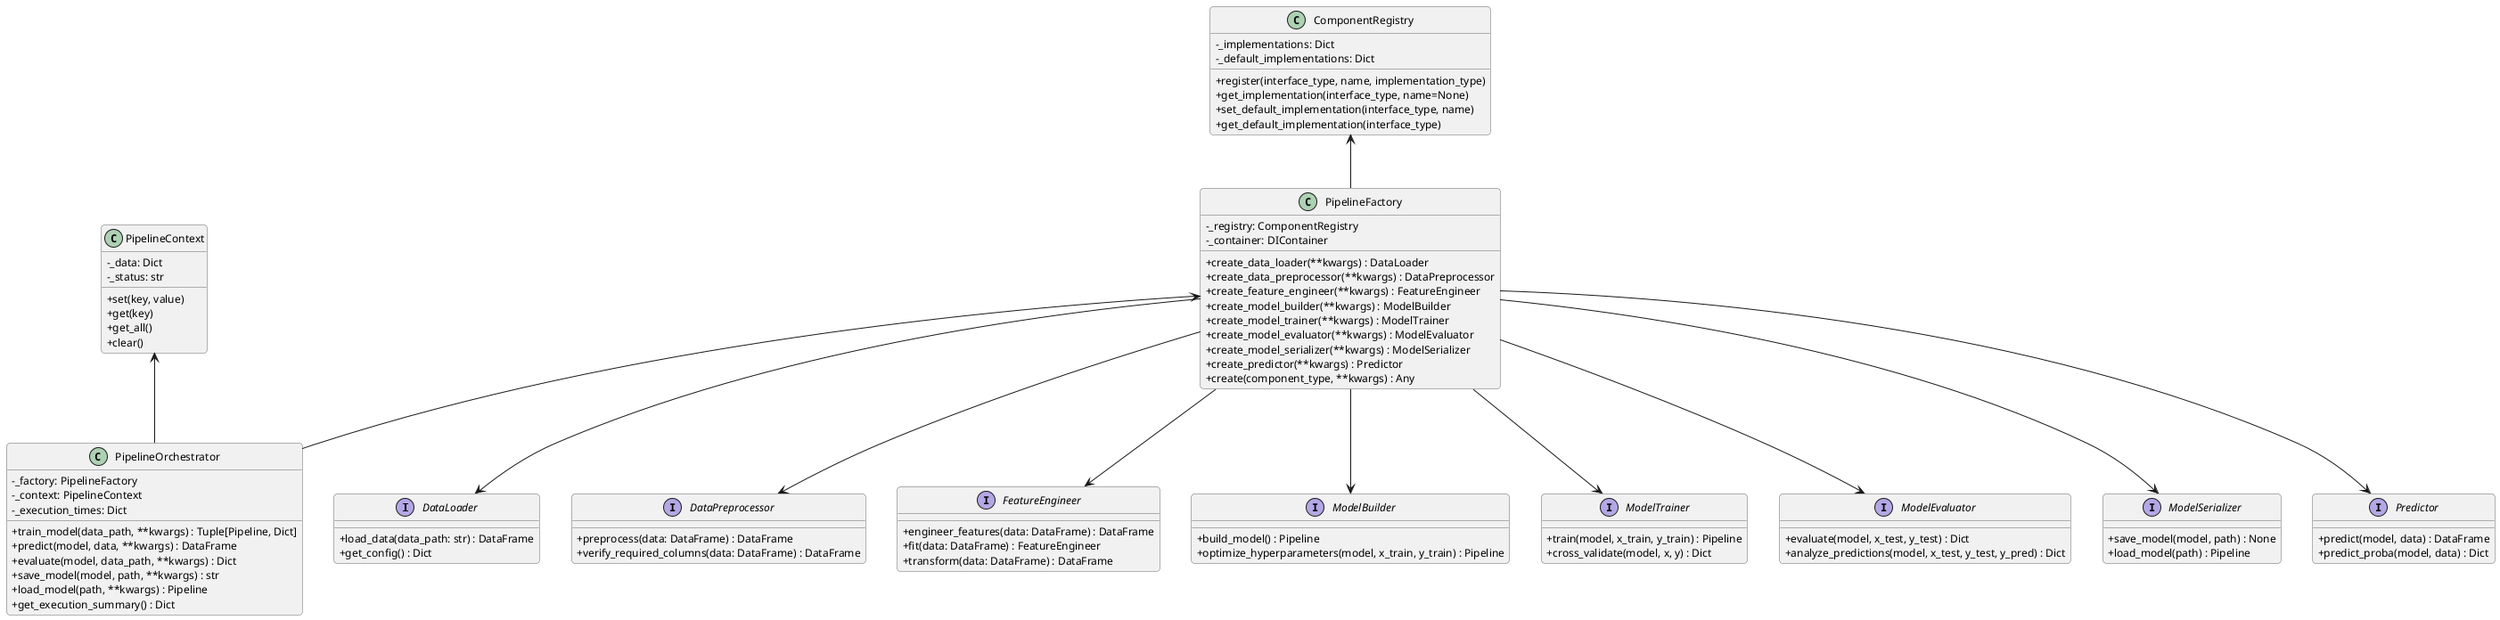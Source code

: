 @startuml "NexusML Pipeline Architecture"

' Define styles
skinparam backgroundColor white
skinparam classAttributeIconSize 0
skinparam defaultFontName Arial
skinparam defaultFontSize 12
skinparam roundCorner 8
skinparam classBorderColor #666666

' Define interfaces
interface DataLoader {
  +load_data(data_path: str) : DataFrame
  +get_config() : Dict
}

interface DataPreprocessor {
  +preprocess(data: DataFrame) : DataFrame
  +verify_required_columns(data: DataFrame) : DataFrame
}

interface FeatureEngineer {
  +engineer_features(data: DataFrame) : DataFrame
  +fit(data: DataFrame) : FeatureEngineer
  +transform(data: DataFrame) : DataFrame
}

interface ModelBuilder {
  +build_model() : Pipeline
  +optimize_hyperparameters(model, x_train, y_train) : Pipeline
}

interface ModelTrainer {
  +train(model, x_train, y_train) : Pipeline
  +cross_validate(model, x, y) : Dict
}

interface ModelEvaluator {
  +evaluate(model, x_test, y_test) : Dict
  +analyze_predictions(model, x_test, y_test, y_pred) : Dict
}

interface ModelSerializer {
  +save_model(model, path) : None
  +load_model(path) : Pipeline
}

interface Predictor {
  +predict(model, data) : DataFrame
  +predict_proba(model, data) : Dict
}

' Define factory and registry
class ComponentRegistry {
  -_implementations: Dict
  -_default_implementations: Dict
  +register(interface_type, name, implementation_type)
  +get_implementation(interface_type, name=None)
  +set_default_implementation(interface_type, name)
  +get_default_implementation(interface_type)
}

class PipelineFactory {
  -_registry: ComponentRegistry
  -_container: DIContainer
  +create_data_loader(**kwargs) : DataLoader
  +create_data_preprocessor(**kwargs) : DataPreprocessor
  +create_feature_engineer(**kwargs) : FeatureEngineer
  +create_model_builder(**kwargs) : ModelBuilder
  +create_model_trainer(**kwargs) : ModelTrainer
  +create_model_evaluator(**kwargs) : ModelEvaluator
  +create_model_serializer(**kwargs) : ModelSerializer
  +create_predictor(**kwargs) : Predictor
  +create(component_type, **kwargs) : Any
}

' Define orchestrator and context
class PipelineContext {
  -_data: Dict
  -_status: str
  +set(key, value)
  +get(key)
  +get_all()
  +clear()
}

class PipelineOrchestrator {
  -_factory: PipelineFactory
  -_context: PipelineContext
  -_execution_times: Dict
  +train_model(data_path, **kwargs) : Tuple[Pipeline, Dict]
  +predict(model, data, **kwargs) : DataFrame
  +evaluate(model, data_path, **kwargs) : Dict
  +save_model(model, path, **kwargs) : str
  +load_model(path, **kwargs) : Pipeline
  +get_execution_summary() : Dict
}

' Define relationships
ComponentRegistry <-- PipelineFactory
PipelineFactory <-- PipelineOrchestrator
PipelineContext <-- PipelineOrchestrator

PipelineFactory --> DataLoader
PipelineFactory --> DataPreprocessor
PipelineFactory --> FeatureEngineer
PipelineFactory --> ModelBuilder
PipelineFactory --> ModelTrainer
PipelineFactory --> ModelEvaluator
PipelineFactory --> ModelSerializer
PipelineFactory --> Predictor

@enduml